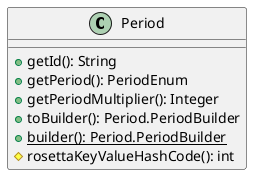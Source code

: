 @startuml

    class Period [[Period.html]] {
        +getId(): String
        +getPeriod(): PeriodEnum
        +getPeriodMultiplier(): Integer
        +toBuilder(): Period.PeriodBuilder
        {static} +builder(): Period.PeriodBuilder
        #rosettaKeyValueHashCode(): int
    }

@enduml
